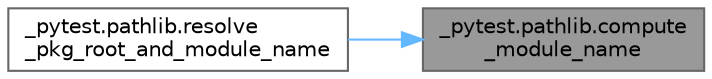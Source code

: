 digraph "_pytest.pathlib.compute_module_name"
{
 // LATEX_PDF_SIZE
  bgcolor="transparent";
  edge [fontname=Helvetica,fontsize=10,labelfontname=Helvetica,labelfontsize=10];
  node [fontname=Helvetica,fontsize=10,shape=box,height=0.2,width=0.4];
  rankdir="RL";
  Node1 [id="Node000001",label="_pytest.pathlib.compute\l_module_name",height=0.2,width=0.4,color="gray40", fillcolor="grey60", style="filled", fontcolor="black",tooltip=" "];
  Node1 -> Node2 [id="edge1_Node000001_Node000002",dir="back",color="steelblue1",style="solid",tooltip=" "];
  Node2 [id="Node000002",label="_pytest.pathlib.resolve\l_pkg_root_and_module_name",height=0.2,width=0.4,color="grey40", fillcolor="white", style="filled",URL="$namespace__pytest_1_1pathlib.html#ae0d4d9c6518ac50dc96cac0b37d9ef7a",tooltip=" "];
}
